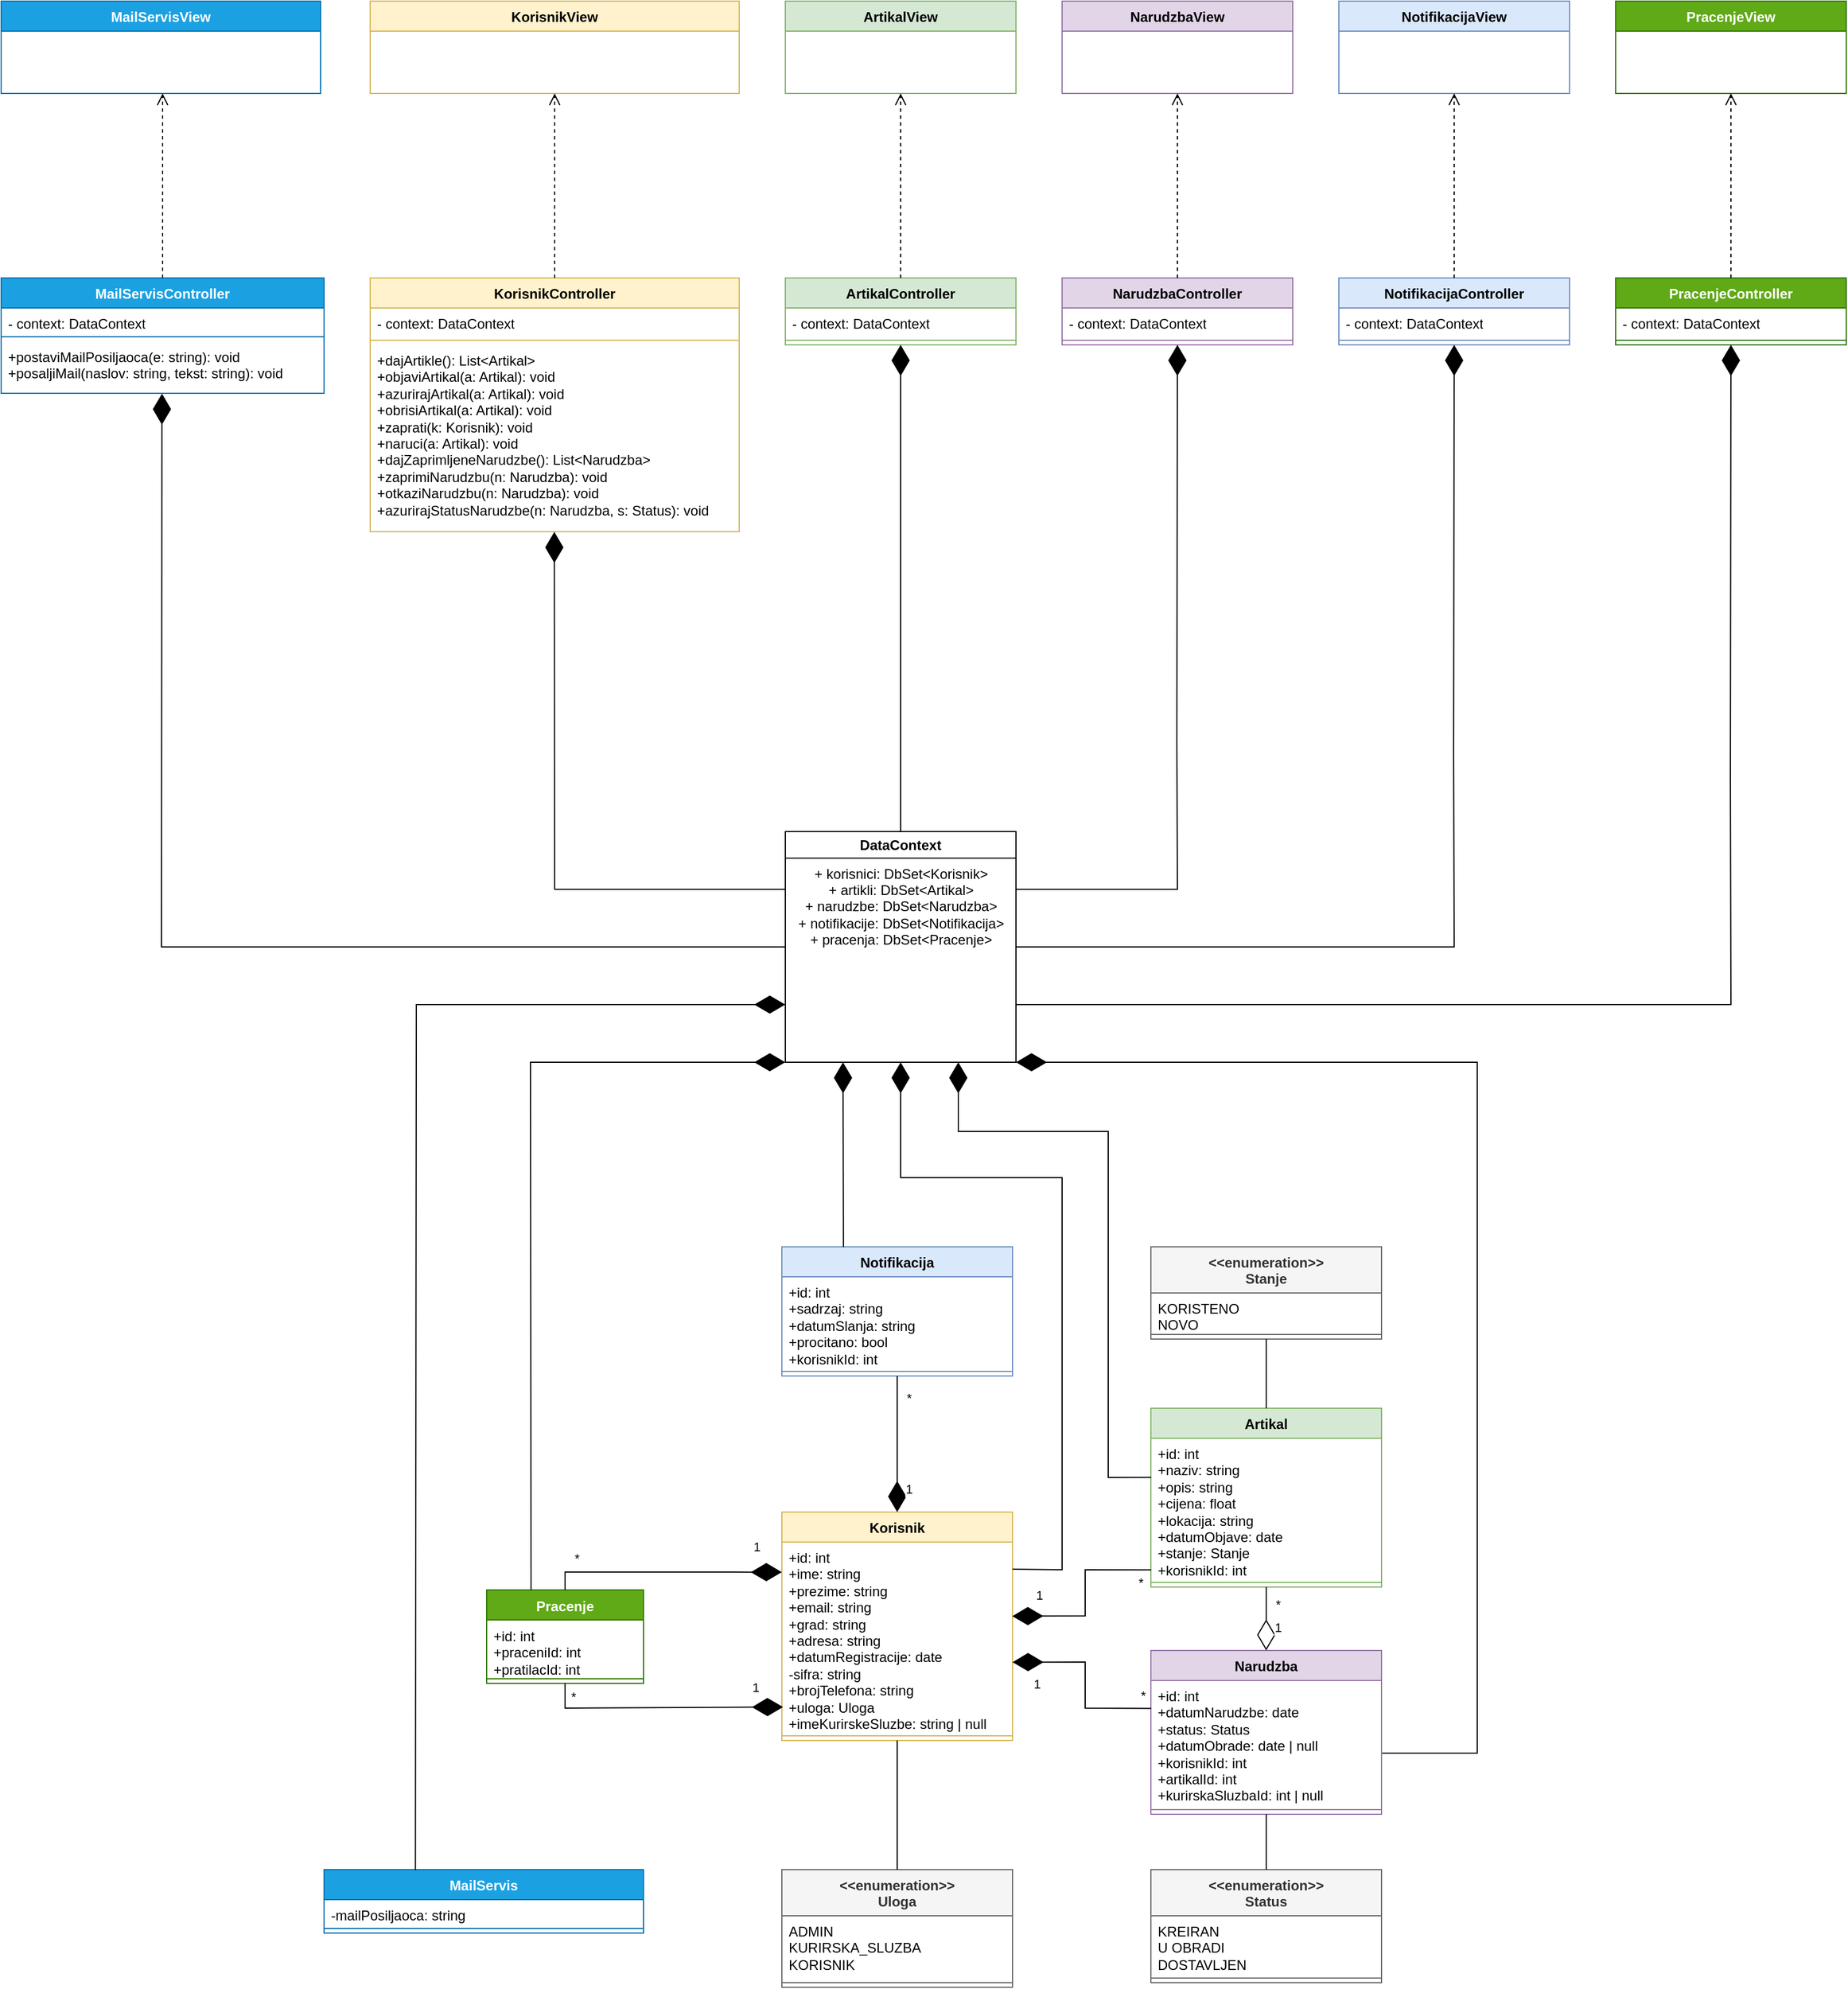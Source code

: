 <mxfile version="27.0.4">
  <diagram name="Page-1" id="vhnLVdyEpynIuJDC2xWT">
    <mxGraphModel dx="4297" dy="1900" grid="1" gridSize="10" guides="1" tooltips="1" connect="1" arrows="1" fold="1" page="1" pageScale="1" pageWidth="850" pageHeight="1100" math="0" shadow="0">
      <root>
        <mxCell id="0" />
        <mxCell id="1" parent="0" />
        <mxCell id="6HyQ7ZZYAMLn-aotvrUm-5" value="&lt;div&gt;&amp;lt;&amp;lt;enumeration&amp;gt;&amp;gt;&lt;/div&gt;Uloga" style="swimlane;fontStyle=1;align=center;verticalAlign=top;childLayout=stackLayout;horizontal=1;startSize=40;horizontalStack=0;resizeParent=1;resizeParentMax=0;resizeLast=0;collapsible=1;marginBottom=0;whiteSpace=wrap;html=1;fillColor=#f5f5f5;fontColor=#333333;strokeColor=#666666;" parent="1" vertex="1">
          <mxGeometry x="-123" y="1700" width="200" height="102" as="geometry" />
        </mxCell>
        <mxCell id="6HyQ7ZZYAMLn-aotvrUm-6" value="ADMIN&lt;div&gt;KURIRSKA_SLUZBA&lt;br&gt;KORISNIK&lt;/div&gt;" style="text;strokeColor=none;fillColor=none;align=left;verticalAlign=top;spacingLeft=4;spacingRight=4;overflow=hidden;rotatable=0;points=[[0,0.5],[1,0.5]];portConstraint=eastwest;whiteSpace=wrap;html=1;" parent="6HyQ7ZZYAMLn-aotvrUm-5" vertex="1">
          <mxGeometry y="40" width="200" height="54" as="geometry" />
        </mxCell>
        <mxCell id="6HyQ7ZZYAMLn-aotvrUm-7" value="" style="line;strokeWidth=1;fillColor=none;align=left;verticalAlign=middle;spacingTop=-1;spacingLeft=3;spacingRight=3;rotatable=0;labelPosition=right;points=[];portConstraint=eastwest;strokeColor=inherit;" parent="6HyQ7ZZYAMLn-aotvrUm-5" vertex="1">
          <mxGeometry y="94" width="200" height="8" as="geometry" />
        </mxCell>
        <mxCell id="6HyQ7ZZYAMLn-aotvrUm-38" value="MailServis" style="swimlane;fontStyle=1;align=center;verticalAlign=top;childLayout=stackLayout;horizontal=1;startSize=26;horizontalStack=0;resizeParent=1;resizeParentMax=0;resizeLast=0;collapsible=1;marginBottom=0;whiteSpace=wrap;html=1;fillColor=#1ba1e2;strokeColor=#006EAF;fontColor=#ffffff;" parent="1" vertex="1">
          <mxGeometry x="-520" y="1700" width="277" height="55" as="geometry">
            <mxRectangle x="116" y="602" width="90" height="26" as="alternateBounds" />
          </mxGeometry>
        </mxCell>
        <mxCell id="6HyQ7ZZYAMLn-aotvrUm-39" value="-mailPosiljaoca: string" style="text;strokeColor=none;fillColor=none;align=left;verticalAlign=top;spacingLeft=4;spacingRight=4;overflow=hidden;rotatable=0;points=[[0,0.5],[1,0.5]];portConstraint=eastwest;whiteSpace=wrap;html=1;" parent="6HyQ7ZZYAMLn-aotvrUm-38" vertex="1">
          <mxGeometry y="26" width="277" height="21" as="geometry" />
        </mxCell>
        <mxCell id="6HyQ7ZZYAMLn-aotvrUm-40" value="" style="line;strokeWidth=1;fillColor=none;align=left;verticalAlign=middle;spacingTop=-1;spacingLeft=3;spacingRight=3;rotatable=0;labelPosition=right;points=[];portConstraint=eastwest;strokeColor=inherit;" parent="6HyQ7ZZYAMLn-aotvrUm-38" vertex="1">
          <mxGeometry y="47" width="277" height="8" as="geometry" />
        </mxCell>
        <mxCell id="6HyQ7ZZYAMLn-aotvrUm-42" value="Pracenje" style="swimlane;fontStyle=1;align=center;verticalAlign=top;childLayout=stackLayout;horizontal=1;startSize=26;horizontalStack=0;resizeParent=1;resizeParentMax=0;resizeLast=0;collapsible=1;marginBottom=0;whiteSpace=wrap;html=1;fillColor=#60a917;strokeColor=#2D7600;fontColor=#ffffff;" parent="1" vertex="1">
          <mxGeometry x="-379" y="1457.5" width="136" height="81" as="geometry">
            <mxRectangle x="116" y="602" width="90" height="26" as="alternateBounds" />
          </mxGeometry>
        </mxCell>
        <mxCell id="6HyQ7ZZYAMLn-aotvrUm-43" value="&lt;div&gt;+id: int&lt;/div&gt;+praceniId: int&lt;div&gt;+pratilacId: int&lt;/div&gt;" style="text;strokeColor=none;fillColor=none;align=left;verticalAlign=top;spacingLeft=4;spacingRight=4;overflow=hidden;rotatable=0;points=[[0,0.5],[1,0.5]];portConstraint=eastwest;whiteSpace=wrap;html=1;" parent="6HyQ7ZZYAMLn-aotvrUm-42" vertex="1">
          <mxGeometry y="26" width="136" height="47" as="geometry" />
        </mxCell>
        <mxCell id="6HyQ7ZZYAMLn-aotvrUm-44" value="" style="line;strokeWidth=1;fillColor=none;align=left;verticalAlign=middle;spacingTop=-1;spacingLeft=3;spacingRight=3;rotatable=0;labelPosition=right;points=[];portConstraint=eastwest;strokeColor=inherit;" parent="6HyQ7ZZYAMLn-aotvrUm-42" vertex="1">
          <mxGeometry y="73" width="136" height="8" as="geometry" />
        </mxCell>
        <mxCell id="6HyQ7ZZYAMLn-aotvrUm-55" value="Korisnik" style="swimlane;fontStyle=1;align=center;verticalAlign=top;childLayout=stackLayout;horizontal=1;startSize=26;horizontalStack=0;resizeParent=1;resizeParentMax=0;resizeLast=0;collapsible=1;marginBottom=0;whiteSpace=wrap;html=1;fillColor=#fff2cc;strokeColor=#d6b656;" parent="1" vertex="1">
          <mxGeometry x="-123" y="1390" width="200" height="198" as="geometry" />
        </mxCell>
        <mxCell id="6HyQ7ZZYAMLn-aotvrUm-56" value="+id: int&lt;div&gt;+ime: string&lt;/div&gt;&lt;div&gt;+prezime: string&lt;/div&gt;&lt;div&gt;+email: string&lt;/div&gt;&lt;div&gt;+grad: string&lt;/div&gt;&lt;div&gt;+adresa: string&lt;/div&gt;&lt;div&gt;+datumRegistracije: date&lt;/div&gt;&lt;div&gt;-sifra: string&lt;/div&gt;&lt;div&gt;+brojTelefona: string&lt;/div&gt;&lt;div&gt;+uloga: Uloga&lt;/div&gt;&lt;div&gt;+imeKurirskeSluzbe: string | null&lt;/div&gt;" style="text;strokeColor=none;fillColor=none;align=left;verticalAlign=top;spacingLeft=4;spacingRight=4;overflow=hidden;rotatable=0;points=[[0,0.5],[1,0.5]];portConstraint=eastwest;whiteSpace=wrap;html=1;" parent="6HyQ7ZZYAMLn-aotvrUm-55" vertex="1">
          <mxGeometry y="26" width="200" height="164" as="geometry" />
        </mxCell>
        <mxCell id="6HyQ7ZZYAMLn-aotvrUm-57" value="" style="line;strokeWidth=1;fillColor=none;align=left;verticalAlign=middle;spacingTop=-1;spacingLeft=3;spacingRight=3;rotatable=0;labelPosition=right;points=[];portConstraint=eastwest;strokeColor=inherit;" parent="6HyQ7ZZYAMLn-aotvrUm-55" vertex="1">
          <mxGeometry y="190" width="200" height="8" as="geometry" />
        </mxCell>
        <mxCell id="6HyQ7ZZYAMLn-aotvrUm-58" value="Notifikacija" style="swimlane;fontStyle=1;align=center;verticalAlign=top;childLayout=stackLayout;horizontal=1;startSize=26;horizontalStack=0;resizeParent=1;resizeParentMax=0;resizeLast=0;collapsible=1;marginBottom=0;whiteSpace=wrap;html=1;fillColor=#dae8fc;strokeColor=#6c8ebf;" parent="1" vertex="1">
          <mxGeometry x="-123" y="1160" width="200" height="112" as="geometry" />
        </mxCell>
        <mxCell id="6HyQ7ZZYAMLn-aotvrUm-59" value="&lt;div&gt;+id: int&lt;/div&gt;&lt;div&gt;+sadrzaj: string&lt;/div&gt;&lt;div&gt;+datumSlanja: string&lt;/div&gt;&lt;div&gt;+procitano: bool&lt;/div&gt;&lt;div&gt;+korisnikId: int&lt;/div&gt;" style="text;strokeColor=none;fillColor=none;align=left;verticalAlign=top;spacingLeft=4;spacingRight=4;overflow=hidden;rotatable=0;points=[[0,0.5],[1,0.5]];portConstraint=eastwest;whiteSpace=wrap;html=1;" parent="6HyQ7ZZYAMLn-aotvrUm-58" vertex="1">
          <mxGeometry y="26" width="200" height="78" as="geometry" />
        </mxCell>
        <mxCell id="6HyQ7ZZYAMLn-aotvrUm-60" value="" style="line;strokeWidth=1;fillColor=none;align=left;verticalAlign=middle;spacingTop=-1;spacingLeft=3;spacingRight=3;rotatable=0;labelPosition=right;points=[];portConstraint=eastwest;strokeColor=inherit;" parent="6HyQ7ZZYAMLn-aotvrUm-58" vertex="1">
          <mxGeometry y="104" width="200" height="8" as="geometry" />
        </mxCell>
        <mxCell id="6HyQ7ZZYAMLn-aotvrUm-61" value="&lt;div&gt;&amp;lt;&amp;lt;enumeration&amp;gt;&amp;gt;&lt;/div&gt;Stanje" style="swimlane;fontStyle=1;align=center;verticalAlign=top;childLayout=stackLayout;horizontal=1;startSize=40;horizontalStack=0;resizeParent=1;resizeParentMax=0;resizeLast=0;collapsible=1;marginBottom=0;whiteSpace=wrap;html=1;fillColor=#f5f5f5;fontColor=#333333;strokeColor=#666666;" parent="1" vertex="1">
          <mxGeometry x="197" y="1160" width="200" height="80" as="geometry" />
        </mxCell>
        <mxCell id="6HyQ7ZZYAMLn-aotvrUm-62" value="KORISTENO&lt;div&gt;NOVO&lt;/div&gt;" style="text;strokeColor=none;fillColor=none;align=left;verticalAlign=top;spacingLeft=4;spacingRight=4;overflow=hidden;rotatable=0;points=[[0,0.5],[1,0.5]];portConstraint=eastwest;whiteSpace=wrap;html=1;" parent="6HyQ7ZZYAMLn-aotvrUm-61" vertex="1">
          <mxGeometry y="40" width="200" height="32" as="geometry" />
        </mxCell>
        <mxCell id="6HyQ7ZZYAMLn-aotvrUm-63" value="" style="line;strokeWidth=1;fillColor=none;align=left;verticalAlign=middle;spacingTop=-1;spacingLeft=3;spacingRight=3;rotatable=0;labelPosition=right;points=[];portConstraint=eastwest;strokeColor=inherit;" parent="6HyQ7ZZYAMLn-aotvrUm-61" vertex="1">
          <mxGeometry y="72" width="200" height="8" as="geometry" />
        </mxCell>
        <mxCell id="6HyQ7ZZYAMLn-aotvrUm-64" value="Artikal" style="swimlane;fontStyle=1;align=center;verticalAlign=top;childLayout=stackLayout;horizontal=1;startSize=26;horizontalStack=0;resizeParent=1;resizeParentMax=0;resizeLast=0;collapsible=1;marginBottom=0;whiteSpace=wrap;html=1;fillColor=#d5e8d4;strokeColor=#82b366;" parent="1" vertex="1">
          <mxGeometry x="197" y="1300" width="200" height="155" as="geometry" />
        </mxCell>
        <mxCell id="6HyQ7ZZYAMLn-aotvrUm-65" value="+id: int&lt;div&gt;+naziv: string&lt;/div&gt;&lt;div&gt;+opis: string&lt;/div&gt;&lt;div&gt;+cijena: float&lt;/div&gt;&lt;div&gt;+lokacija: string&lt;/div&gt;&lt;div&gt;+datumObjave: date&lt;/div&gt;&lt;div&gt;+stanje: Stanje&lt;/div&gt;&lt;div&gt;+korisnikId: int&lt;/div&gt;&lt;div&gt;&lt;br&gt;&lt;/div&gt;" style="text;strokeColor=none;fillColor=none;align=left;verticalAlign=top;spacingLeft=4;spacingRight=4;overflow=hidden;rotatable=0;points=[[0,0.5],[1,0.5]];portConstraint=eastwest;whiteSpace=wrap;html=1;" parent="6HyQ7ZZYAMLn-aotvrUm-64" vertex="1">
          <mxGeometry y="26" width="200" height="121" as="geometry" />
        </mxCell>
        <mxCell id="6HyQ7ZZYAMLn-aotvrUm-66" value="" style="line;strokeWidth=1;fillColor=none;align=left;verticalAlign=middle;spacingTop=-1;spacingLeft=3;spacingRight=3;rotatable=0;labelPosition=right;points=[];portConstraint=eastwest;strokeColor=inherit;" parent="6HyQ7ZZYAMLn-aotvrUm-64" vertex="1">
          <mxGeometry y="147" width="200" height="8" as="geometry" />
        </mxCell>
        <mxCell id="6HyQ7ZZYAMLn-aotvrUm-67" value="Narudzba" style="swimlane;fontStyle=1;align=center;verticalAlign=top;childLayout=stackLayout;horizontal=1;startSize=26;horizontalStack=0;resizeParent=1;resizeParentMax=0;resizeLast=0;collapsible=1;marginBottom=0;whiteSpace=wrap;html=1;fillColor=#e1d5e7;strokeColor=#9673a6;" parent="1" vertex="1">
          <mxGeometry x="197" y="1510" width="200" height="142" as="geometry" />
        </mxCell>
        <mxCell id="6HyQ7ZZYAMLn-aotvrUm-68" value="+id: int&lt;div&gt;+datumNarudzbe: date&lt;/div&gt;&lt;div&gt;+status: Status&lt;/div&gt;&lt;div&gt;+datumObrade: date | null&lt;/div&gt;&lt;div&gt;+korisnikId: int&lt;/div&gt;&lt;div&gt;+artikalId: int&lt;/div&gt;&lt;div&gt;+kurirskaSluzbaId: int | null&lt;/div&gt;" style="text;strokeColor=none;fillColor=none;align=left;verticalAlign=top;spacingLeft=4;spacingRight=4;overflow=hidden;rotatable=0;points=[[0,0.5],[1,0.5]];portConstraint=eastwest;whiteSpace=wrap;html=1;" parent="6HyQ7ZZYAMLn-aotvrUm-67" vertex="1">
          <mxGeometry y="26" width="200" height="108" as="geometry" />
        </mxCell>
        <mxCell id="6HyQ7ZZYAMLn-aotvrUm-69" value="" style="line;strokeWidth=1;fillColor=none;align=left;verticalAlign=middle;spacingTop=-1;spacingLeft=3;spacingRight=3;rotatable=0;labelPosition=right;points=[];portConstraint=eastwest;strokeColor=inherit;" parent="6HyQ7ZZYAMLn-aotvrUm-67" vertex="1">
          <mxGeometry y="134" width="200" height="8" as="geometry" />
        </mxCell>
        <mxCell id="6HyQ7ZZYAMLn-aotvrUm-70" value="&lt;div&gt;&amp;lt;&amp;lt;enumeration&amp;gt;&amp;gt;&lt;/div&gt;Status" style="swimlane;fontStyle=1;align=center;verticalAlign=top;childLayout=stackLayout;horizontal=1;startSize=40;horizontalStack=0;resizeParent=1;resizeParentMax=0;resizeLast=0;collapsible=1;marginBottom=0;whiteSpace=wrap;html=1;fillColor=#f5f5f5;fontColor=#333333;strokeColor=#666666;" parent="1" vertex="1">
          <mxGeometry x="197" y="1700" width="200" height="98" as="geometry" />
        </mxCell>
        <mxCell id="6HyQ7ZZYAMLn-aotvrUm-71" value="KREIRAN&lt;br&gt;U OBRADI&lt;div&gt;DOSTAVLJEN&lt;/div&gt;" style="text;strokeColor=none;fillColor=none;align=left;verticalAlign=top;spacingLeft=4;spacingRight=4;overflow=hidden;rotatable=0;points=[[0,0.5],[1,0.5]];portConstraint=eastwest;whiteSpace=wrap;html=1;" parent="6HyQ7ZZYAMLn-aotvrUm-70" vertex="1">
          <mxGeometry y="40" width="200" height="50" as="geometry" />
        </mxCell>
        <mxCell id="6HyQ7ZZYAMLn-aotvrUm-72" value="" style="line;strokeWidth=1;fillColor=none;align=left;verticalAlign=middle;spacingTop=-1;spacingLeft=3;spacingRight=3;rotatable=0;labelPosition=right;points=[];portConstraint=eastwest;strokeColor=inherit;" parent="6HyQ7ZZYAMLn-aotvrUm-70" vertex="1">
          <mxGeometry y="90" width="200" height="8" as="geometry" />
        </mxCell>
        <mxCell id="6HyQ7ZZYAMLn-aotvrUm-74" value="" style="endArrow=none;html=1;rounded=0;exitX=0.5;exitY=0;exitDx=0;exitDy=0;entryX=0.5;entryY=1;entryDx=0;entryDy=0;" parent="1" source="6HyQ7ZZYAMLn-aotvrUm-70" target="6HyQ7ZZYAMLn-aotvrUm-67" edge="1">
          <mxGeometry width="50" height="50" relative="1" as="geometry">
            <mxPoint x="77" y="1540" as="sourcePoint" />
            <mxPoint x="127" y="1490" as="targetPoint" />
          </mxGeometry>
        </mxCell>
        <mxCell id="6HyQ7ZZYAMLn-aotvrUm-76" value="" style="endArrow=none;html=1;rounded=0;exitX=0.5;exitY=0;exitDx=0;exitDy=0;entryX=0.5;entryY=1;entryDx=0;entryDy=0;" parent="1" source="6HyQ7ZZYAMLn-aotvrUm-5" target="6HyQ7ZZYAMLn-aotvrUm-55" edge="1">
          <mxGeometry width="50" height="50" relative="1" as="geometry">
            <mxPoint x="77" y="1540" as="sourcePoint" />
            <mxPoint x="127" y="1490" as="targetPoint" />
          </mxGeometry>
        </mxCell>
        <mxCell id="6HyQ7ZZYAMLn-aotvrUm-77" value="" style="endArrow=none;html=1;rounded=0;entryX=0.5;entryY=1;entryDx=0;entryDy=0;" parent="1" source="6HyQ7ZZYAMLn-aotvrUm-64" target="6HyQ7ZZYAMLn-aotvrUm-61" edge="1">
          <mxGeometry width="50" height="50" relative="1" as="geometry">
            <mxPoint x="77" y="1540" as="sourcePoint" />
            <mxPoint x="127" y="1490" as="targetPoint" />
          </mxGeometry>
        </mxCell>
        <mxCell id="6HyQ7ZZYAMLn-aotvrUm-78" value="" style="endArrow=diamondThin;endFill=1;endSize=24;html=1;rounded=0;exitX=0.5;exitY=1;exitDx=0;exitDy=0;" parent="1" source="6HyQ7ZZYAMLn-aotvrUm-58" target="6HyQ7ZZYAMLn-aotvrUm-55" edge="1">
          <mxGeometry width="160" relative="1" as="geometry">
            <mxPoint x="27" y="1510" as="sourcePoint" />
            <mxPoint x="187" y="1510" as="targetPoint" />
          </mxGeometry>
        </mxCell>
        <mxCell id="6HyQ7ZZYAMLn-aotvrUm-88" value="*" style="edgeLabel;html=1;align=center;verticalAlign=middle;resizable=0;points=[];" parent="6HyQ7ZZYAMLn-aotvrUm-78" vertex="1" connectable="0">
          <mxGeometry x="-0.503" relative="1" as="geometry">
            <mxPoint x="10" y="-11" as="offset" />
          </mxGeometry>
        </mxCell>
        <mxCell id="6HyQ7ZZYAMLn-aotvrUm-89" value="1" style="edgeLabel;html=1;align=center;verticalAlign=middle;resizable=0;points=[];" parent="6HyQ7ZZYAMLn-aotvrUm-78" vertex="1" connectable="0">
          <mxGeometry x="0.185" relative="1" as="geometry">
            <mxPoint x="10" y="28" as="offset" />
          </mxGeometry>
        </mxCell>
        <mxCell id="6HyQ7ZZYAMLn-aotvrUm-80" value="" style="endArrow=diamondThin;endFill=1;endSize=24;html=1;rounded=0;entryX=0;entryY=0.159;entryDx=0;entryDy=0;entryPerimeter=0;exitX=0.5;exitY=0;exitDx=0;exitDy=0;" parent="1" source="6HyQ7ZZYAMLn-aotvrUm-42" target="6HyQ7ZZYAMLn-aotvrUm-56" edge="1">
          <mxGeometry width="160" relative="1" as="geometry">
            <mxPoint x="-303" y="1440" as="sourcePoint" />
            <mxPoint x="-143" y="1440" as="targetPoint" />
            <Array as="points">
              <mxPoint x="-311" y="1442" />
            </Array>
          </mxGeometry>
        </mxCell>
        <mxCell id="6HyQ7ZZYAMLn-aotvrUm-94" value="1" style="edgeLabel;html=1;align=center;verticalAlign=middle;resizable=0;points=[];" parent="6HyQ7ZZYAMLn-aotvrUm-80" vertex="1" connectable="0">
          <mxGeometry x="-0.063" y="3" relative="1" as="geometry">
            <mxPoint x="86" y="-19" as="offset" />
          </mxGeometry>
        </mxCell>
        <mxCell id="6HyQ7ZZYAMLn-aotvrUm-96" value="*" style="edgeLabel;html=1;align=center;verticalAlign=middle;resizable=0;points=[];" parent="6HyQ7ZZYAMLn-aotvrUm-80" vertex="1" connectable="0">
          <mxGeometry x="0.143" y="3" relative="1" as="geometry">
            <mxPoint x="-91" y="-9" as="offset" />
          </mxGeometry>
        </mxCell>
        <mxCell id="6HyQ7ZZYAMLn-aotvrUm-82" value="" style="endArrow=diamondThin;endFill=1;endSize=24;html=1;rounded=0;exitX=0.5;exitY=1;exitDx=0;exitDy=0;entryX=0.005;entryY=0.872;entryDx=0;entryDy=0;entryPerimeter=0;" parent="1" source="6HyQ7ZZYAMLn-aotvrUm-42" target="6HyQ7ZZYAMLn-aotvrUm-56" edge="1">
          <mxGeometry width="160" relative="1" as="geometry">
            <mxPoint x="-313" y="1560" as="sourcePoint" />
            <mxPoint x="-153" y="1560" as="targetPoint" />
            <Array as="points">
              <mxPoint x="-311" y="1560" />
            </Array>
          </mxGeometry>
        </mxCell>
        <mxCell id="6HyQ7ZZYAMLn-aotvrUm-95" value="1" style="edgeLabel;html=1;align=center;verticalAlign=middle;resizable=0;points=[];" parent="6HyQ7ZZYAMLn-aotvrUm-82" vertex="1" connectable="0">
          <mxGeometry x="0.177" y="1" relative="1" as="geometry">
            <mxPoint x="62" y="-17" as="offset" />
          </mxGeometry>
        </mxCell>
        <mxCell id="6HyQ7ZZYAMLn-aotvrUm-97" value="*" style="edgeLabel;html=1;align=center;verticalAlign=middle;resizable=0;points=[];" parent="6HyQ7ZZYAMLn-aotvrUm-82" vertex="1" connectable="0">
          <mxGeometry x="-0.063" relative="1" as="geometry">
            <mxPoint x="-70" y="-10" as="offset" />
          </mxGeometry>
        </mxCell>
        <mxCell id="6HyQ7ZZYAMLn-aotvrUm-83" value="" style="endArrow=diamondThin;endFill=1;endSize=24;html=1;rounded=0;exitX=0.001;exitY=0.943;exitDx=0;exitDy=0;exitPerimeter=0;entryX=0.999;entryY=0.392;entryDx=0;entryDy=0;entryPerimeter=0;" parent="1" source="6HyQ7ZZYAMLn-aotvrUm-65" target="6HyQ7ZZYAMLn-aotvrUm-56" edge="1">
          <mxGeometry width="160" relative="1" as="geometry">
            <mxPoint x="197" y="1470" as="sourcePoint" />
            <mxPoint x="97" y="1441" as="targetPoint" />
            <Array as="points">
              <mxPoint x="140" y="1440" />
              <mxPoint x="140" y="1480" />
            </Array>
          </mxGeometry>
        </mxCell>
        <mxCell id="6HyQ7ZZYAMLn-aotvrUm-90" value="1" style="edgeLabel;html=1;align=center;verticalAlign=middle;resizable=0;points=[];" parent="6HyQ7ZZYAMLn-aotvrUm-83" vertex="1" connectable="0">
          <mxGeometry x="-0.157" relative="1" as="geometry">
            <mxPoint x="-40" y="11" as="offset" />
          </mxGeometry>
        </mxCell>
        <mxCell id="6HyQ7ZZYAMLn-aotvrUm-91" value="*" style="edgeLabel;html=1;align=center;verticalAlign=middle;resizable=0;points=[];" parent="6HyQ7ZZYAMLn-aotvrUm-83" vertex="1" connectable="0">
          <mxGeometry x="-0.036" relative="1" as="geometry">
            <mxPoint x="48" y="-10" as="offset" />
          </mxGeometry>
        </mxCell>
        <mxCell id="6HyQ7ZZYAMLn-aotvrUm-84" value="" style="endArrow=diamondThin;endFill=1;endSize=24;html=1;rounded=0;exitX=0.001;exitY=0.224;exitDx=0;exitDy=0;exitPerimeter=0;entryX=1;entryY=0.635;entryDx=0;entryDy=0;entryPerimeter=0;" parent="1" source="6HyQ7ZZYAMLn-aotvrUm-68" edge="1" target="6HyQ7ZZYAMLn-aotvrUm-56">
          <mxGeometry width="160" relative="1" as="geometry">
            <mxPoint x="187" y="1560" as="sourcePoint" />
            <mxPoint x="80" y="1520" as="targetPoint" />
            <Array as="points">
              <mxPoint x="140" y="1560" />
              <mxPoint x="140" y="1520" />
            </Array>
          </mxGeometry>
        </mxCell>
        <mxCell id="6HyQ7ZZYAMLn-aotvrUm-92" value="1" style="edgeLabel;html=1;align=center;verticalAlign=middle;resizable=0;points=[];" parent="6HyQ7ZZYAMLn-aotvrUm-84" vertex="1" connectable="0">
          <mxGeometry x="-0.024" y="1" relative="1" as="geometry">
            <mxPoint x="-41" as="offset" />
          </mxGeometry>
        </mxCell>
        <mxCell id="6HyQ7ZZYAMLn-aotvrUm-93" value="*" style="edgeLabel;html=1;align=center;verticalAlign=middle;resizable=0;points=[];" parent="6HyQ7ZZYAMLn-aotvrUm-84" vertex="1" connectable="0">
          <mxGeometry x="-0.004" y="-3" relative="1" as="geometry">
            <mxPoint x="47" y="12" as="offset" />
          </mxGeometry>
        </mxCell>
        <mxCell id="6HyQ7ZZYAMLn-aotvrUm-86" value="" style="endArrow=diamondThin;endFill=0;endSize=24;html=1;rounded=0;entryX=0.5;entryY=0;entryDx=0;entryDy=0;exitX=0.5;exitY=1;exitDx=0;exitDy=0;" parent="1" source="6HyQ7ZZYAMLn-aotvrUm-64" target="6HyQ7ZZYAMLn-aotvrUm-67" edge="1">
          <mxGeometry width="160" relative="1" as="geometry">
            <mxPoint x="7" y="1480" as="sourcePoint" />
            <mxPoint x="167" y="1480" as="targetPoint" />
          </mxGeometry>
        </mxCell>
        <mxCell id="6HyQ7ZZYAMLn-aotvrUm-98" value="1" style="edgeLabel;html=1;align=center;verticalAlign=middle;resizable=0;points=[];" parent="6HyQ7ZZYAMLn-aotvrUm-86" vertex="1" connectable="0">
          <mxGeometry x="-0.372" y="-1" relative="1" as="geometry">
            <mxPoint x="11" y="17" as="offset" />
          </mxGeometry>
        </mxCell>
        <mxCell id="6HyQ7ZZYAMLn-aotvrUm-99" value="*" style="edgeLabel;html=1;align=center;verticalAlign=middle;resizable=0;points=[];" parent="6HyQ7ZZYAMLn-aotvrUm-86" vertex="1" connectable="0">
          <mxGeometry x="-0.349" y="-2" relative="1" as="geometry">
            <mxPoint x="12" y="-3" as="offset" />
          </mxGeometry>
        </mxCell>
        <mxCell id="6HyQ7ZZYAMLn-aotvrUm-100" value="DataContext" style="swimlane;whiteSpace=wrap;html=1;" parent="1" vertex="1">
          <mxGeometry x="-120" y="800" width="200" height="200" as="geometry" />
        </mxCell>
        <mxCell id="Fb6GStgYsCp82DXiF_qo-51" value="+ korisnici: DbSet&amp;lt;Korisnik&amp;gt;&lt;div&gt;+ artikli: DbSet&amp;lt;Artikal&amp;gt;&lt;/div&gt;&lt;div&gt;+ narudzbe: DbSet&amp;lt;Narudzba&amp;gt;&lt;/div&gt;&lt;div&gt;+ notifikacije: DbSet&amp;lt;Notifikacija&amp;gt;&lt;/div&gt;&lt;div&gt;+ pracenja: DbSet&amp;lt;Pracenje&amp;gt;&lt;/div&gt;" style="text;html=1;align=center;verticalAlign=middle;resizable=0;points=[];autosize=1;strokeColor=none;fillColor=none;" vertex="1" parent="6HyQ7ZZYAMLn-aotvrUm-100">
          <mxGeometry y="20" width="200" height="90" as="geometry" />
        </mxCell>
        <mxCell id="6HyQ7ZZYAMLn-aotvrUm-121" value="MailServisView" style="swimlane;fontStyle=1;align=center;verticalAlign=top;childLayout=stackLayout;horizontal=1;startSize=26;horizontalStack=0;resizeParent=1;resizeParentMax=0;resizeLast=0;collapsible=1;marginBottom=0;whiteSpace=wrap;html=1;fillColor=#1ba1e2;strokeColor=#006EAF;fontColor=#ffffff;" parent="1" vertex="1">
          <mxGeometry x="-800" y="80" width="277" height="80" as="geometry">
            <mxRectangle x="116" y="602" width="90" height="26" as="alternateBounds" />
          </mxGeometry>
        </mxCell>
        <mxCell id="6HyQ7ZZYAMLn-aotvrUm-123" value="KorisnikView" style="swimlane;fontStyle=1;align=center;verticalAlign=top;childLayout=stackLayout;horizontal=1;startSize=26;horizontalStack=0;resizeParent=1;resizeParentMax=0;resizeLast=0;collapsible=1;marginBottom=0;whiteSpace=wrap;html=1;fillColor=#fff2cc;strokeColor=#d6b656;" parent="1" vertex="1">
          <mxGeometry x="-480" y="80" width="320" height="80" as="geometry" />
        </mxCell>
        <mxCell id="6HyQ7ZZYAMLn-aotvrUm-125" value="ArtikalView" style="swimlane;fontStyle=1;align=center;verticalAlign=top;childLayout=stackLayout;horizontal=1;startSize=26;horizontalStack=0;resizeParent=1;resizeParentMax=0;resizeLast=0;collapsible=1;marginBottom=0;whiteSpace=wrap;html=1;fillColor=#d5e8d4;strokeColor=#82b366;" parent="1" vertex="1">
          <mxGeometry x="-120" y="80" width="200" height="80" as="geometry" />
        </mxCell>
        <mxCell id="6HyQ7ZZYAMLn-aotvrUm-126" value="NarudzbaView" style="swimlane;fontStyle=1;align=center;verticalAlign=top;childLayout=stackLayout;horizontal=1;startSize=26;horizontalStack=0;resizeParent=1;resizeParentMax=0;resizeLast=0;collapsible=1;marginBottom=0;whiteSpace=wrap;html=1;fillColor=#e1d5e7;strokeColor=#9673a6;" parent="1" vertex="1">
          <mxGeometry x="120" y="80" width="200" height="80" as="geometry" />
        </mxCell>
        <mxCell id="6HyQ7ZZYAMLn-aotvrUm-127" value="NotifikacijaView" style="swimlane;fontStyle=1;align=center;verticalAlign=top;childLayout=stackLayout;horizontal=1;startSize=26;horizontalStack=0;resizeParent=1;resizeParentMax=0;resizeLast=0;collapsible=1;marginBottom=0;whiteSpace=wrap;html=1;fillColor=#dae8fc;strokeColor=#6c8ebf;" parent="1" vertex="1">
          <mxGeometry x="360" y="80" width="200" height="80" as="geometry" />
        </mxCell>
        <mxCell id="6HyQ7ZZYAMLn-aotvrUm-128" value="PracenjeView" style="swimlane;fontStyle=1;align=center;verticalAlign=top;childLayout=stackLayout;horizontal=1;startSize=26;horizontalStack=0;resizeParent=1;resizeParentMax=0;resizeLast=0;collapsible=1;marginBottom=0;whiteSpace=wrap;html=1;fillColor=#60a917;strokeColor=#2D7600;fontColor=#ffffff;" parent="1" vertex="1">
          <mxGeometry x="600" y="80" width="200" height="80" as="geometry">
            <mxRectangle x="116" y="602" width="90" height="26" as="alternateBounds" />
          </mxGeometry>
        </mxCell>
        <mxCell id="Fb6GStgYsCp82DXiF_qo-17" value="MailServisController" style="swimlane;fontStyle=1;align=center;verticalAlign=top;childLayout=stackLayout;horizontal=1;startSize=26;horizontalStack=0;resizeParent=1;resizeParentMax=0;resizeLast=0;collapsible=1;marginBottom=0;whiteSpace=wrap;html=1;fillColor=#1ba1e2;strokeColor=#006EAF;fontColor=#ffffff;" vertex="1" parent="1">
          <mxGeometry x="-800" y="320" width="280" height="100" as="geometry">
            <mxRectangle x="116" y="602" width="90" height="26" as="alternateBounds" />
          </mxGeometry>
        </mxCell>
        <mxCell id="Fb6GStgYsCp82DXiF_qo-18" value="- context: DataContext" style="text;strokeColor=none;fillColor=none;align=left;verticalAlign=top;spacingLeft=4;spacingRight=4;overflow=hidden;rotatable=0;points=[[0,0.5],[1,0.5]];portConstraint=eastwest;whiteSpace=wrap;html=1;" vertex="1" parent="Fb6GStgYsCp82DXiF_qo-17">
          <mxGeometry y="26" width="280" height="21" as="geometry" />
        </mxCell>
        <mxCell id="Fb6GStgYsCp82DXiF_qo-19" value="" style="line;strokeWidth=1;fillColor=none;align=left;verticalAlign=middle;spacingTop=-1;spacingLeft=3;spacingRight=3;rotatable=0;labelPosition=right;points=[];portConstraint=eastwest;strokeColor=inherit;" vertex="1" parent="Fb6GStgYsCp82DXiF_qo-17">
          <mxGeometry y="47" width="280" height="8" as="geometry" />
        </mxCell>
        <mxCell id="Fb6GStgYsCp82DXiF_qo-20" value="+postaviMailPosiljaoca(e: string): void&lt;div&gt;+posaljiMail(naslov: string, tekst: string): void&lt;/div&gt;" style="text;strokeColor=none;fillColor=none;align=left;verticalAlign=top;spacingLeft=4;spacingRight=4;overflow=hidden;rotatable=0;points=[[0,0.5],[1,0.5]];portConstraint=eastwest;whiteSpace=wrap;html=1;" vertex="1" parent="Fb6GStgYsCp82DXiF_qo-17">
          <mxGeometry y="55" width="280" height="45" as="geometry" />
        </mxCell>
        <mxCell id="Fb6GStgYsCp82DXiF_qo-21" value="KorisnikController" style="swimlane;fontStyle=1;align=center;verticalAlign=top;childLayout=stackLayout;horizontal=1;startSize=26;horizontalStack=0;resizeParent=1;resizeParentMax=0;resizeLast=0;collapsible=1;marginBottom=0;whiteSpace=wrap;html=1;fillColor=#fff2cc;strokeColor=#d6b656;" vertex="1" parent="1">
          <mxGeometry x="-480" y="320" width="320" height="220" as="geometry" />
        </mxCell>
        <mxCell id="Fb6GStgYsCp82DXiF_qo-22" value="- context: DataContext" style="text;strokeColor=none;fillColor=none;align=left;verticalAlign=top;spacingLeft=4;spacingRight=4;overflow=hidden;rotatable=0;points=[[0,0.5],[1,0.5]];portConstraint=eastwest;whiteSpace=wrap;html=1;" vertex="1" parent="Fb6GStgYsCp82DXiF_qo-21">
          <mxGeometry y="26" width="320" height="24" as="geometry" />
        </mxCell>
        <mxCell id="Fb6GStgYsCp82DXiF_qo-23" value="" style="line;strokeWidth=1;fillColor=none;align=left;verticalAlign=middle;spacingTop=-1;spacingLeft=3;spacingRight=3;rotatable=0;labelPosition=right;points=[];portConstraint=eastwest;strokeColor=inherit;" vertex="1" parent="Fb6GStgYsCp82DXiF_qo-21">
          <mxGeometry y="50" width="320" height="8" as="geometry" />
        </mxCell>
        <mxCell id="Fb6GStgYsCp82DXiF_qo-24" value="+dajArtikle(): List&amp;lt;Artikal&amp;gt;&lt;div&gt;+objaviArtikal(a: Artikal): void&lt;/div&gt;&lt;div&gt;+azurirajArtikal(a: Artikal): void&lt;/div&gt;&lt;div&gt;+obrisiArtikal(a: Artikal): void&lt;br&gt;&lt;div&gt;+zaprati(k: Korisnik): void&lt;/div&gt;&lt;/div&gt;&lt;div&gt;+naruci(a: Artikal): void&lt;/div&gt;&lt;div&gt;&lt;div&gt;+dajZaprimljeneNarudzbe(): List&amp;lt;Narudzba&amp;gt;&lt;/div&gt;+zaprimiNarudzbu(n: Narudzba): void&lt;div&gt;+otkaziNarudzbu(n: Narudzba): void&lt;/div&gt;&lt;div&gt;+azurirajStatusNarudzbe(n: Narudzba, s: Status): void&lt;/div&gt;&lt;/div&gt;" style="text;strokeColor=none;fillColor=none;align=left;verticalAlign=top;spacingLeft=4;spacingRight=4;overflow=hidden;rotatable=0;points=[[0,0.5],[1,0.5]];portConstraint=eastwest;whiteSpace=wrap;html=1;" vertex="1" parent="Fb6GStgYsCp82DXiF_qo-21">
          <mxGeometry y="58" width="320" height="162" as="geometry" />
        </mxCell>
        <mxCell id="Fb6GStgYsCp82DXiF_qo-25" value="ArtikalController" style="swimlane;fontStyle=1;align=center;verticalAlign=top;childLayout=stackLayout;horizontal=1;startSize=26;horizontalStack=0;resizeParent=1;resizeParentMax=0;resizeLast=0;collapsible=1;marginBottom=0;whiteSpace=wrap;html=1;fillColor=#d5e8d4;strokeColor=#82b366;" vertex="1" parent="1">
          <mxGeometry x="-120" y="320" width="200" height="58" as="geometry" />
        </mxCell>
        <mxCell id="Fb6GStgYsCp82DXiF_qo-26" value="&lt;div&gt;- context: DataContext&lt;/div&gt;" style="text;strokeColor=none;fillColor=none;align=left;verticalAlign=top;spacingLeft=4;spacingRight=4;overflow=hidden;rotatable=0;points=[[0,0.5],[1,0.5]];portConstraint=eastwest;whiteSpace=wrap;html=1;" vertex="1" parent="Fb6GStgYsCp82DXiF_qo-25">
          <mxGeometry y="26" width="200" height="24" as="geometry" />
        </mxCell>
        <mxCell id="Fb6GStgYsCp82DXiF_qo-27" value="" style="line;strokeWidth=1;fillColor=none;align=left;verticalAlign=middle;spacingTop=-1;spacingLeft=3;spacingRight=3;rotatable=0;labelPosition=right;points=[];portConstraint=eastwest;strokeColor=inherit;" vertex="1" parent="Fb6GStgYsCp82DXiF_qo-25">
          <mxGeometry y="50" width="200" height="8" as="geometry" />
        </mxCell>
        <mxCell id="Fb6GStgYsCp82DXiF_qo-28" value="NarudzbaController" style="swimlane;fontStyle=1;align=center;verticalAlign=top;childLayout=stackLayout;horizontal=1;startSize=26;horizontalStack=0;resizeParent=1;resizeParentMax=0;resizeLast=0;collapsible=1;marginBottom=0;whiteSpace=wrap;html=1;fillColor=#e1d5e7;strokeColor=#9673a6;" vertex="1" parent="1">
          <mxGeometry x="120" y="320" width="200" height="58" as="geometry" />
        </mxCell>
        <mxCell id="Fb6GStgYsCp82DXiF_qo-29" value="- context: DataContext" style="text;strokeColor=none;fillColor=none;align=left;verticalAlign=top;spacingLeft=4;spacingRight=4;overflow=hidden;rotatable=0;points=[[0,0.5],[1,0.5]];portConstraint=eastwest;whiteSpace=wrap;html=1;" vertex="1" parent="Fb6GStgYsCp82DXiF_qo-28">
          <mxGeometry y="26" width="200" height="24" as="geometry" />
        </mxCell>
        <mxCell id="Fb6GStgYsCp82DXiF_qo-30" value="" style="line;strokeWidth=1;fillColor=none;align=left;verticalAlign=middle;spacingTop=-1;spacingLeft=3;spacingRight=3;rotatable=0;labelPosition=right;points=[];portConstraint=eastwest;strokeColor=inherit;" vertex="1" parent="Fb6GStgYsCp82DXiF_qo-28">
          <mxGeometry y="50" width="200" height="8" as="geometry" />
        </mxCell>
        <mxCell id="Fb6GStgYsCp82DXiF_qo-31" value="NotifikacijaController" style="swimlane;fontStyle=1;align=center;verticalAlign=top;childLayout=stackLayout;horizontal=1;startSize=26;horizontalStack=0;resizeParent=1;resizeParentMax=0;resizeLast=0;collapsible=1;marginBottom=0;whiteSpace=wrap;html=1;fillColor=#dae8fc;strokeColor=#6c8ebf;" vertex="1" parent="1">
          <mxGeometry x="360" y="320" width="200" height="58" as="geometry" />
        </mxCell>
        <mxCell id="Fb6GStgYsCp82DXiF_qo-32" value="- context: DataContext" style="text;strokeColor=none;fillColor=none;align=left;verticalAlign=top;spacingLeft=4;spacingRight=4;overflow=hidden;rotatable=0;points=[[0,0.5],[1,0.5]];portConstraint=eastwest;whiteSpace=wrap;html=1;" vertex="1" parent="Fb6GStgYsCp82DXiF_qo-31">
          <mxGeometry y="26" width="200" height="24" as="geometry" />
        </mxCell>
        <mxCell id="Fb6GStgYsCp82DXiF_qo-33" value="" style="line;strokeWidth=1;fillColor=none;align=left;verticalAlign=middle;spacingTop=-1;spacingLeft=3;spacingRight=3;rotatable=0;labelPosition=right;points=[];portConstraint=eastwest;strokeColor=inherit;" vertex="1" parent="Fb6GStgYsCp82DXiF_qo-31">
          <mxGeometry y="50" width="200" height="8" as="geometry" />
        </mxCell>
        <mxCell id="Fb6GStgYsCp82DXiF_qo-34" value="PracenjeController" style="swimlane;fontStyle=1;align=center;verticalAlign=top;childLayout=stackLayout;horizontal=1;startSize=26;horizontalStack=0;resizeParent=1;resizeParentMax=0;resizeLast=0;collapsible=1;marginBottom=0;whiteSpace=wrap;html=1;fillColor=#60a917;strokeColor=#2D7600;fontColor=#ffffff;" vertex="1" parent="1">
          <mxGeometry x="600" y="320" width="200" height="58" as="geometry">
            <mxRectangle x="116" y="602" width="90" height="26" as="alternateBounds" />
          </mxGeometry>
        </mxCell>
        <mxCell id="Fb6GStgYsCp82DXiF_qo-35" value="- context: DataContext" style="text;strokeColor=none;fillColor=none;align=left;verticalAlign=top;spacingLeft=4;spacingRight=4;overflow=hidden;rotatable=0;points=[[0,0.5],[1,0.5]];portConstraint=eastwest;whiteSpace=wrap;html=1;" vertex="1" parent="Fb6GStgYsCp82DXiF_qo-34">
          <mxGeometry y="26" width="200" height="24" as="geometry" />
        </mxCell>
        <mxCell id="Fb6GStgYsCp82DXiF_qo-36" value="" style="line;strokeWidth=1;fillColor=none;align=left;verticalAlign=middle;spacingTop=-1;spacingLeft=3;spacingRight=3;rotatable=0;labelPosition=right;points=[];portConstraint=eastwest;strokeColor=inherit;" vertex="1" parent="Fb6GStgYsCp82DXiF_qo-34">
          <mxGeometry y="50" width="200" height="8" as="geometry" />
        </mxCell>
        <mxCell id="Fb6GStgYsCp82DXiF_qo-37" value="" style="endArrow=diamondThin;endFill=1;endSize=24;html=1;rounded=0;entryX=0.498;entryY=1.007;entryDx=0;entryDy=0;entryPerimeter=0;exitX=0;exitY=0.5;exitDx=0;exitDy=0;" edge="1" parent="1" source="6HyQ7ZZYAMLn-aotvrUm-100" target="Fb6GStgYsCp82DXiF_qo-20">
          <mxGeometry width="160" relative="1" as="geometry">
            <mxPoint x="-130" y="840" as="sourcePoint" />
            <mxPoint x="-670" y="460" as="targetPoint" />
            <Array as="points">
              <mxPoint x="-661" y="900" />
            </Array>
          </mxGeometry>
        </mxCell>
        <mxCell id="Fb6GStgYsCp82DXiF_qo-40" value="" style="endArrow=diamondThin;endFill=1;endSize=24;html=1;rounded=0;entryX=0.499;entryY=1.001;entryDx=0;entryDy=0;entryPerimeter=0;exitX=0;exitY=0.25;exitDx=0;exitDy=0;" edge="1" parent="1" source="6HyQ7ZZYAMLn-aotvrUm-100" target="Fb6GStgYsCp82DXiF_qo-24">
          <mxGeometry width="160" relative="1" as="geometry">
            <mxPoint x="-150" y="950" as="sourcePoint" />
            <mxPoint x="-320" y="560" as="targetPoint" />
            <Array as="points">
              <mxPoint x="-320" y="850" />
            </Array>
          </mxGeometry>
        </mxCell>
        <mxCell id="Fb6GStgYsCp82DXiF_qo-41" value="" style="endArrow=diamondThin;endFill=1;endSize=24;html=1;rounded=0;entryX=0.5;entryY=1;entryDx=0;entryDy=0;exitX=0.5;exitY=0;exitDx=0;exitDy=0;" edge="1" parent="1" source="6HyQ7ZZYAMLn-aotvrUm-100" target="Fb6GStgYsCp82DXiF_qo-25">
          <mxGeometry width="160" relative="1" as="geometry">
            <mxPoint x="-20" y="760" as="sourcePoint" />
            <mxPoint x="-20" y="400" as="targetPoint" />
            <Array as="points">
              <mxPoint x="-20" y="710" />
            </Array>
          </mxGeometry>
        </mxCell>
        <mxCell id="Fb6GStgYsCp82DXiF_qo-42" value="" style="endArrow=diamondThin;endFill=1;endSize=24;html=1;rounded=0;entryX=0.5;entryY=1;entryDx=0;entryDy=0;" edge="1" parent="1" target="Fb6GStgYsCp82DXiF_qo-28">
          <mxGeometry width="160" relative="1" as="geometry">
            <mxPoint x="80" y="850" as="sourcePoint" />
            <mxPoint x="219.52" y="390" as="targetPoint" />
            <Array as="points">
              <mxPoint x="220" y="850" />
              <mxPoint x="219.52" y="722" />
            </Array>
          </mxGeometry>
        </mxCell>
        <mxCell id="Fb6GStgYsCp82DXiF_qo-43" value="" style="endArrow=diamondThin;endFill=1;endSize=24;html=1;rounded=0;entryX=0.5;entryY=1;entryDx=0;entryDy=0;exitX=1;exitY=0.5;exitDx=0;exitDy=0;" edge="1" parent="1" source="6HyQ7ZZYAMLn-aotvrUm-100" target="Fb6GStgYsCp82DXiF_qo-31">
          <mxGeometry width="160" relative="1" as="geometry">
            <mxPoint x="320" y="860" as="sourcePoint" />
            <mxPoint x="460" y="388" as="targetPoint" />
            <Array as="points">
              <mxPoint x="460" y="900" />
              <mxPoint x="459.52" y="732" />
            </Array>
          </mxGeometry>
        </mxCell>
        <mxCell id="Fb6GStgYsCp82DXiF_qo-44" value="" style="endArrow=diamondThin;endFill=1;endSize=24;html=1;rounded=0;entryX=0.5;entryY=1;entryDx=0;entryDy=0;exitX=1;exitY=0.75;exitDx=0;exitDy=0;" edge="1" parent="1" source="6HyQ7ZZYAMLn-aotvrUm-100" target="Fb6GStgYsCp82DXiF_qo-34">
          <mxGeometry width="160" relative="1" as="geometry">
            <mxPoint x="320" y="922" as="sourcePoint" />
            <mxPoint x="700" y="400" as="targetPoint" />
            <Array as="points">
              <mxPoint x="700" y="950" />
              <mxPoint x="699.52" y="754" />
            </Array>
          </mxGeometry>
        </mxCell>
        <mxCell id="Fb6GStgYsCp82DXiF_qo-45" value="" style="endArrow=diamondThin;endFill=1;endSize=24;html=1;rounded=0;entryX=0.25;entryY=1;entryDx=0;entryDy=0;exitX=0.267;exitY=0.002;exitDx=0;exitDy=0;exitPerimeter=0;" edge="1" parent="1" source="6HyQ7ZZYAMLn-aotvrUm-58" target="6HyQ7ZZYAMLn-aotvrUm-100">
          <mxGeometry width="160" relative="1" as="geometry">
            <mxPoint x="-20" y="1150" as="sourcePoint" />
            <mxPoint x="-20" y="1010" as="targetPoint" />
            <Array as="points" />
          </mxGeometry>
        </mxCell>
        <mxCell id="Fb6GStgYsCp82DXiF_qo-46" value="" style="endArrow=diamondThin;endFill=1;endSize=24;html=1;rounded=0;exitX=1;exitY=0.25;exitDx=0;exitDy=0;" edge="1" parent="1" source="6HyQ7ZZYAMLn-aotvrUm-55">
          <mxGeometry width="160" relative="1" as="geometry">
            <mxPoint x="100" y="1380" as="sourcePoint" />
            <mxPoint x="-20" y="1000" as="targetPoint" />
            <Array as="points">
              <mxPoint x="120" y="1440" />
              <mxPoint x="120" y="1100" />
              <mxPoint x="-20" y="1100" />
            </Array>
          </mxGeometry>
        </mxCell>
        <mxCell id="Fb6GStgYsCp82DXiF_qo-47" value="" style="endArrow=diamondThin;endFill=1;endSize=24;html=1;rounded=0;exitX=0.283;exitY=-0.002;exitDx=0;exitDy=0;exitPerimeter=0;entryX=0;entryY=1;entryDx=0;entryDy=0;" edge="1" parent="1" source="6HyQ7ZZYAMLn-aotvrUm-42" target="6HyQ7ZZYAMLn-aotvrUm-100">
          <mxGeometry width="160" relative="1" as="geometry">
            <mxPoint x="-340" y="1410" as="sourcePoint" />
            <mxPoint x="-70" y="1000" as="targetPoint" />
            <Array as="points">
              <mxPoint x="-341" y="1000" />
            </Array>
          </mxGeometry>
        </mxCell>
        <mxCell id="Fb6GStgYsCp82DXiF_qo-48" value="" style="endArrow=diamondThin;endFill=1;endSize=24;html=1;rounded=0;entryX=0;entryY=0.75;entryDx=0;entryDy=0;exitX=0.286;exitY=0.007;exitDx=0;exitDy=0;exitPerimeter=0;" edge="1" parent="1" source="6HyQ7ZZYAMLn-aotvrUm-38" target="6HyQ7ZZYAMLn-aotvrUm-100">
          <mxGeometry width="160" relative="1" as="geometry">
            <mxPoint x="-440" y="1660" as="sourcePoint" />
            <mxPoint x="-229" y="1010" as="targetPoint" />
            <Array as="points">
              <mxPoint x="-440" y="950" />
            </Array>
          </mxGeometry>
        </mxCell>
        <mxCell id="Fb6GStgYsCp82DXiF_qo-49" value="" style="endArrow=diamondThin;endFill=1;endSize=24;html=1;rounded=0;entryX=1;entryY=1;entryDx=0;entryDy=0;exitX=1.003;exitY=0.583;exitDx=0;exitDy=0;exitPerimeter=0;" edge="1" parent="1" source="6HyQ7ZZYAMLn-aotvrUm-68" target="6HyQ7ZZYAMLn-aotvrUm-100">
          <mxGeometry width="160" relative="1" as="geometry">
            <mxPoint x="480" y="1360" as="sourcePoint" />
            <mxPoint x="481" y="1200" as="targetPoint" />
            <Array as="points">
              <mxPoint x="480" y="1599" />
              <mxPoint x="480" y="1000" />
            </Array>
          </mxGeometry>
        </mxCell>
        <mxCell id="Fb6GStgYsCp82DXiF_qo-50" value="" style="endArrow=diamondThin;endFill=1;endSize=24;html=1;rounded=0;entryX=0.75;entryY=1;entryDx=0;entryDy=0;exitX=0.001;exitY=0.28;exitDx=0;exitDy=0;exitPerimeter=0;" edge="1" parent="1" source="6HyQ7ZZYAMLn-aotvrUm-65" target="6HyQ7ZZYAMLn-aotvrUm-100">
          <mxGeometry width="160" relative="1" as="geometry">
            <mxPoint x="230" y="1450" as="sourcePoint" />
            <mxPoint x="40" y="1010" as="targetPoint" />
            <Array as="points">
              <mxPoint x="160" y="1360" />
              <mxPoint x="160" y="1060" />
              <mxPoint x="30" y="1060" />
            </Array>
          </mxGeometry>
        </mxCell>
        <mxCell id="Fb6GStgYsCp82DXiF_qo-54" value="" style="html=1;verticalAlign=bottom;endArrow=open;dashed=1;endSize=8;curved=0;rounded=0;exitX=0.5;exitY=0;exitDx=0;exitDy=0;" edge="1" parent="1" source="Fb6GStgYsCp82DXiF_qo-17">
          <mxGeometry relative="1" as="geometry">
            <mxPoint x="-660" y="300" as="sourcePoint" />
            <mxPoint x="-660" y="160" as="targetPoint" />
          </mxGeometry>
        </mxCell>
        <mxCell id="Fb6GStgYsCp82DXiF_qo-55" value="" style="html=1;verticalAlign=bottom;endArrow=open;dashed=1;endSize=8;curved=0;rounded=0;entryX=0.5;entryY=1;entryDx=0;entryDy=0;exitX=0.5;exitY=0;exitDx=0;exitDy=0;" edge="1" parent="1" source="Fb6GStgYsCp82DXiF_qo-34" target="6HyQ7ZZYAMLn-aotvrUm-128">
          <mxGeometry relative="1" as="geometry">
            <mxPoint x="690" y="310" as="sourcePoint" />
            <mxPoint x="690" y="170" as="targetPoint" />
          </mxGeometry>
        </mxCell>
        <mxCell id="Fb6GStgYsCp82DXiF_qo-56" value="" style="html=1;verticalAlign=bottom;endArrow=open;dashed=1;endSize=8;curved=0;rounded=0;entryX=0.5;entryY=1;entryDx=0;entryDy=0;exitX=0.5;exitY=0;exitDx=0;exitDy=0;" edge="1" parent="1" source="Fb6GStgYsCp82DXiF_qo-31" target="6HyQ7ZZYAMLn-aotvrUm-127">
          <mxGeometry relative="1" as="geometry">
            <mxPoint x="459.17" y="310" as="sourcePoint" />
            <mxPoint x="459.17" y="170" as="targetPoint" />
          </mxGeometry>
        </mxCell>
        <mxCell id="Fb6GStgYsCp82DXiF_qo-57" value="" style="html=1;verticalAlign=bottom;endArrow=open;dashed=1;endSize=8;curved=0;rounded=0;exitX=0.5;exitY=0;exitDx=0;exitDy=0;" edge="1" parent="1" source="Fb6GStgYsCp82DXiF_qo-28">
          <mxGeometry relative="1" as="geometry">
            <mxPoint x="219.17" y="310" as="sourcePoint" />
            <mxPoint x="220" y="160" as="targetPoint" />
          </mxGeometry>
        </mxCell>
        <mxCell id="Fb6GStgYsCp82DXiF_qo-58" value="" style="html=1;verticalAlign=bottom;endArrow=open;dashed=1;endSize=8;curved=0;rounded=0;exitX=0.5;exitY=0;exitDx=0;exitDy=0;" edge="1" parent="1" source="Fb6GStgYsCp82DXiF_qo-25">
          <mxGeometry relative="1" as="geometry">
            <mxPoint x="-30" y="300" as="sourcePoint" />
            <mxPoint x="-20" y="160" as="targetPoint" />
          </mxGeometry>
        </mxCell>
        <mxCell id="Fb6GStgYsCp82DXiF_qo-59" value="" style="html=1;verticalAlign=bottom;endArrow=open;dashed=1;endSize=8;curved=0;rounded=0;entryX=0.5;entryY=1;entryDx=0;entryDy=0;exitX=0.5;exitY=0;exitDx=0;exitDy=0;" edge="1" parent="1" source="Fb6GStgYsCp82DXiF_qo-21" target="6HyQ7ZZYAMLn-aotvrUm-123">
          <mxGeometry relative="1" as="geometry">
            <mxPoint x="-320.83" y="310" as="sourcePoint" />
            <mxPoint x="-320.83" y="170" as="targetPoint" />
          </mxGeometry>
        </mxCell>
      </root>
    </mxGraphModel>
  </diagram>
</mxfile>
